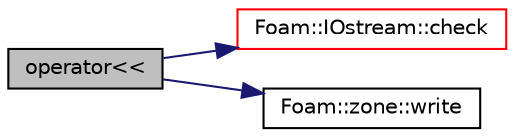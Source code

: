 digraph "operator&lt;&lt;"
{
  bgcolor="transparent";
  edge [fontname="Helvetica",fontsize="10",labelfontname="Helvetica",labelfontsize="10"];
  node [fontname="Helvetica",fontsize="10",shape=record];
  rankdir="LR";
  Node127345 [label="operator\<\<",height=0.2,width=0.4,color="black", fillcolor="grey75", style="filled", fontcolor="black"];
  Node127345 -> Node127346 [color="midnightblue",fontsize="10",style="solid",fontname="Helvetica"];
  Node127346 [label="Foam::IOstream::check",height=0.2,width=0.4,color="red",URL="$a27333.html#a367eb3425fc4e8270e2aa961df8ac8a5",tooltip="Check IOstream status for given operation. "];
  Node127345 -> Node127397 [color="midnightblue",fontsize="10",style="solid",fontname="Helvetica"];
  Node127397 [label="Foam::zone::write",height=0.2,width=0.4,color="black",URL="$a28673.html#a293fdfec8bdfbd5c3913ab4c9f3454ff",tooltip="Write. "];
}

